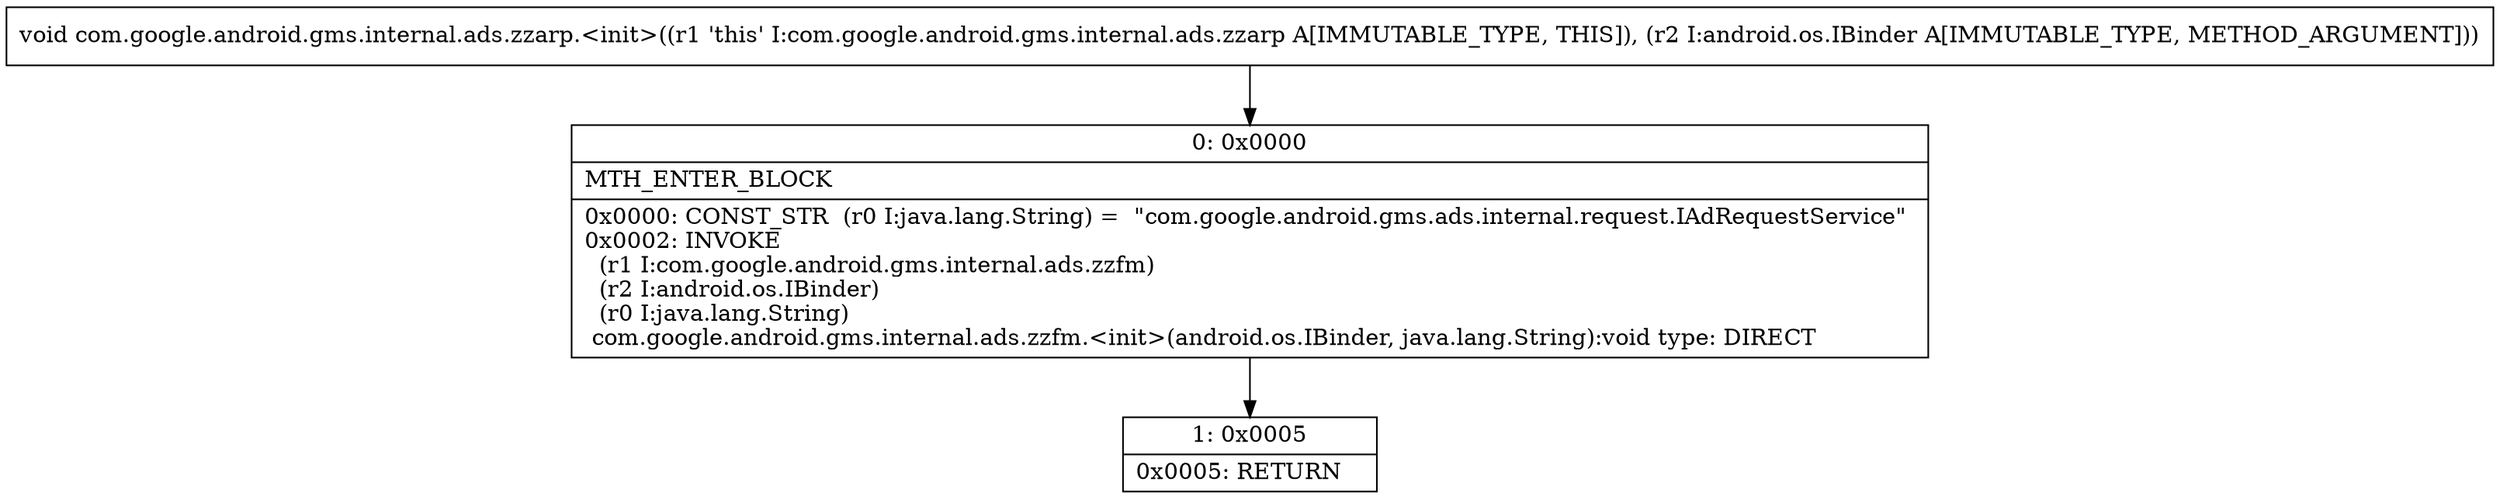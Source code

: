 digraph "CFG forcom.google.android.gms.internal.ads.zzarp.\<init\>(Landroid\/os\/IBinder;)V" {
Node_0 [shape=record,label="{0\:\ 0x0000|MTH_ENTER_BLOCK\l|0x0000: CONST_STR  (r0 I:java.lang.String) =  \"com.google.android.gms.ads.internal.request.IAdRequestService\" \l0x0002: INVOKE  \l  (r1 I:com.google.android.gms.internal.ads.zzfm)\l  (r2 I:android.os.IBinder)\l  (r0 I:java.lang.String)\l com.google.android.gms.internal.ads.zzfm.\<init\>(android.os.IBinder, java.lang.String):void type: DIRECT \l}"];
Node_1 [shape=record,label="{1\:\ 0x0005|0x0005: RETURN   \l}"];
MethodNode[shape=record,label="{void com.google.android.gms.internal.ads.zzarp.\<init\>((r1 'this' I:com.google.android.gms.internal.ads.zzarp A[IMMUTABLE_TYPE, THIS]), (r2 I:android.os.IBinder A[IMMUTABLE_TYPE, METHOD_ARGUMENT])) }"];
MethodNode -> Node_0;
Node_0 -> Node_1;
}

